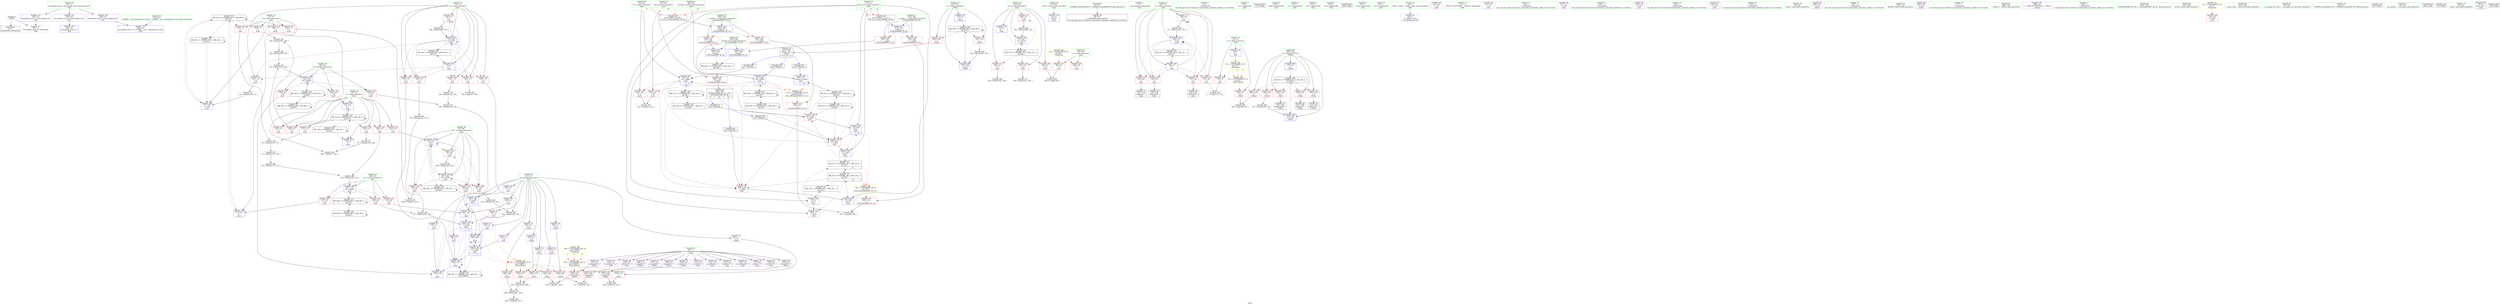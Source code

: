 digraph "SVFG" {
	label="SVFG";

	Node0x5653cdf32990 [shape=record,color=grey,label="{NodeID: 0\nNullPtr}"];
	Node0x5653cdf32990 -> Node0x5653cdf5c8c0[style=solid];
	Node0x5653cdf32990 -> Node0x5653cdf63e50[style=solid];
	Node0x5653cdf6be70 [shape=record,color=grey,label="{NodeID: 277\n157 = Binary(156, 158, )\n}"];
	Node0x5653cdf6be70 -> Node0x5653cdf6d7f0[style=solid];
	Node0x5653cdf5ece0 [shape=record,color=blue,label="{NodeID: 194\n81\<--200\nfb\<--call29\nmain\n|{|<s4>10}}"];
	Node0x5653cdf5ece0 -> Node0x5653cdf61d40[style=dashed];
	Node0x5653cdf5ece0 -> Node0x5653cdf62630[style=dashed];
	Node0x5653cdf5ece0 -> Node0x5653cdf62700[style=dashed];
	Node0x5653cdf5ece0 -> Node0x5653cdf7dae0[style=dashed];
	Node0x5653cdf5ece0:s4 -> Node0x5653cdf86f30[style=dashed,color=red];
	Node0x5653cdf5c020 [shape=record,color=red,label="{NodeID: 111\n252\<--67\n\<--zz\nmain\n}"];
	Node0x5653cdf5c020 -> Node0x5653cdf6c8f0[style=solid];
	Node0x5653cdf5a230 [shape=record,color=green,label="{NodeID: 28\n63\<--64\nretval\<--retval_field_insensitive\nmain\n}"];
	Node0x5653cdf5a230 -> Node0x5653cdf63f50[style=solid];
	Node0x5653cdf61ee0 [shape=record,color=red,label="{NodeID: 139\n183\<--83\n\<--lk\nmain\n}"];
	Node0x5653cdf61ee0 -> Node0x5653cdf60790[style=solid];
	Node0x5653cdf5ca90 [shape=record,color=black,label="{NodeID: 56\n46\<--47\n\<--_ZNSt8ios_base4InitD1Ev\nCan only get source location for instruction, argument, global var or function.}"];
	Node0x5653cdfa1150 [shape=record,color=black,label="{NodeID: 416\n200 = PHI(272, )\n}"];
	Node0x5653cdfa1150 -> Node0x5653cdf5ece0[style=solid];
	Node0x5653cdf635a0 [shape=record,color=red,label="{NodeID: 167\n365\<--345\n\<--retval\n_ZSt3maxIiERKT_S2_S2_\n}"];
	Node0x5653cdf635a0 -> Node0x5653cdf5d140[style=solid];
	Node0x5653cdf5e180 [shape=record,color=purple,label="{NodeID: 84\n130\<--16\narrayidx10\<--T\nmain\n}"];
	Node0x5653cdf51e70 [shape=record,color=green,label="{NodeID: 1\n7\<--1\n__dso_handle\<--dummyObj\nGlob }"];
	Node0x5653cdf6bff0 [shape=record,color=grey,label="{NodeID: 278\n281 = Binary(278, 280, )\n}"];
	Node0x5653cdf6bff0 -> Node0x5653cdf6c170[style=solid];
	Node0x5653cdf5edb0 [shape=record,color=blue,label="{NodeID: 195\n71\<--205\nbest\<--\nmain\n|{|<s2>10}}"];
	Node0x5653cdf5edb0 -> Node0x5653cdf62700[style=dashed];
	Node0x5653cdf5edb0 -> Node0x5653cdf5ee80[style=dashed];
	Node0x5653cdf5edb0:s2 -> Node0x5653cdf86b80[style=dashed,color=red];
	Node0x5653cdf5c0f0 [shape=record,color=red,label="{NodeID: 112\n260\<--67\n\<--zz\nmain\n}"];
	Node0x5653cdf5c0f0 -> Node0x5653cdf6c5f0[style=solid];
	Node0x5653cdf5a300 [shape=record,color=green,label="{NodeID: 29\n65\<--66\nz\<--z_field_insensitive\nmain\n}"];
	Node0x5653cdf5a300 -> Node0x5653cdf5bce0[style=solid];
	Node0x5653cdf5a300 -> Node0x5653cdf5bdb0[style=solid];
	Node0x5653cdf61fb0 [shape=record,color=red,label="{NodeID: 140\n214\<--83\n\<--lk\nmain\n}"];
	Node0x5653cdf61fb0 -> Node0x5653cdf5ef50[style=solid];
	Node0x5653cdf5cb90 [shape=record,color=black,label="{NodeID: 57\n120\<--119\nidxprom\<--\nmain\n}"];
	Node0x5653cdfa1340 [shape=record,color=black,label="{NodeID: 417\n202 = PHI(342, )\n}"];
	Node0x5653cdfa1340 -> Node0x5653cdf62630[style=solid];
	Node0x5653cdf63670 [shape=record,color=red,label="{NodeID: 168\n353\<--347\n\<--__a.addr\n_ZSt3maxIiERKT_S2_S2_\n}"];
	Node0x5653cdf63670 -> Node0x5653cdf639b0[style=solid];
	Node0x5653cdf5e250 [shape=record,color=purple,label="{NodeID: 85\n131\<--16\narraydecay11\<--T\nmain\n}"];
	Node0x5653cdf543d0 [shape=record,color=green,label="{NodeID: 2\n9\<--1\n\<--dummyObj\nCan only get source location for instruction, argument, global var or function.}"];
	Node0x5653cdf6c170 [shape=record,color=grey,label="{NodeID: 279\n284 = Binary(281, 283, )\n}"];
	Node0x5653cdf6c170 -> Node0x5653cdf6d970[style=solid];
	Node0x5653cdf5ee80 [shape=record,color=blue,label="{NodeID: 196\n71\<--208\nbest\<--\nmain\n}"];
	Node0x5653cdf5ee80 -> Node0x5653cdf7c6e0[style=dashed];
	Node0x5653cdf5c1c0 [shape=record,color=red,label="{NodeID: 113\n115\<--69\n\<--i\nmain\n}"];
	Node0x5653cdf5c1c0 -> Node0x5653cdf6d1f0[style=solid];
	Node0x5653cdf5a3d0 [shape=record,color=green,label="{NodeID: 30\n67\<--68\nzz\<--zz_field_insensitive\nmain\n}"];
	Node0x5653cdf5a3d0 -> Node0x5653cdf5be80[style=solid];
	Node0x5653cdf5a3d0 -> Node0x5653cdf5bf50[style=solid];
	Node0x5653cdf5a3d0 -> Node0x5653cdf5c020[style=solid];
	Node0x5653cdf5a3d0 -> Node0x5653cdf5c0f0[style=solid];
	Node0x5653cdf5a3d0 -> Node0x5653cdf64020[style=solid];
	Node0x5653cdf5a3d0 -> Node0x5653cdf5f6a0[style=solid];
	Node0x5653cdf62080 [shape=record,color=red,label="{NodeID: 141\n191\<--85\n\<--rk\nmain\n}"];
	Node0x5653cdf62080 -> Node0x5653cdf5eb40[style=solid];
	Node0x5653cdf5cc60 [shape=record,color=black,label="{NodeID: 58\n124\<--123\nidxprom6\<--\nmain\n}"];
	Node0x5653cdfa1440 [shape=record,color=black,label="{NodeID: 418\n207 = PHI(342, )\n}"];
	Node0x5653cdfa1440 -> Node0x5653cdf62700[style=solid];
	Node0x5653cdf63740 [shape=record,color=red,label="{NodeID: 169\n362\<--347\n\<--__a.addr\n_ZSt3maxIiERKT_S2_S2_\n}"];
	Node0x5653cdf63740 -> Node0x5653cdf66ca0[style=solid];
	Node0x5653cdf5e320 [shape=record,color=purple,label="{NodeID: 86\n132\<--16\nadd.ptr12\<--T\nmain\n}"];
	Node0x5653cdf58620 [shape=record,color=green,label="{NodeID: 3\n18\<--1\n.str\<--dummyObj\nGlob }"];
	Node0x5653cdf6c2f0 [shape=record,color=grey,label="{NodeID: 280\n166 = Binary(165, 158, )\n}"];
	Node0x5653cdf6c2f0 -> Node0x5653cdf60910[style=solid];
	Node0x5653cdf5ef50 [shape=record,color=blue,label="{NodeID: 197\n75\<--214\nl\<--\nmain\n}"];
	Node0x5653cdf5ef50 -> Node0x5653cdf7cbe0[style=dashed];
	Node0x5653cdf5c290 [shape=record,color=red,label="{NodeID: 114\n119\<--69\n\<--i\nmain\n}"];
	Node0x5653cdf5c290 -> Node0x5653cdf5cb90[style=solid];
	Node0x5653cdf5a4a0 [shape=record,color=green,label="{NodeID: 31\n69\<--70\ni\<--i_field_insensitive\nmain\n}"];
	Node0x5653cdf5a4a0 -> Node0x5653cdf5c1c0[style=solid];
	Node0x5653cdf5a4a0 -> Node0x5653cdf5c290[style=solid];
	Node0x5653cdf5a4a0 -> Node0x5653cdf60b60[style=solid];
	Node0x5653cdf5a4a0 -> Node0x5653cdf60c30[style=solid];
	Node0x5653cdf5a4a0 -> Node0x5653cdf60d00[style=solid];
	Node0x5653cdf5a4a0 -> Node0x5653cdf640f0[style=solid];
	Node0x5653cdf5a4a0 -> Node0x5653cdf641c0[style=solid];
	Node0x5653cdf62150 [shape=record,color=red,label="{NodeID: 142\n196\<--85\n\<--rk\nmain\n}"];
	Node0x5653cdf62150 -> Node0x5653cdf6c770[style=solid];
	Node0x5653cdf5cd30 [shape=record,color=black,label="{NodeID: 59\n129\<--128\nidxprom9\<--\nmain\n}"];
	Node0x5653cdfa1580 [shape=record,color=black,label="{NodeID: 419\n112 = PHI()\n}"];
	Node0x5653cdf63810 [shape=record,color=red,label="{NodeID: 170\n355\<--349\n\<--__b.addr\n_ZSt3maxIiERKT_S2_S2_\n}"];
	Node0x5653cdf63810 -> Node0x5653cdf63a80[style=solid];
	Node0x5653cdf5e3f0 [shape=record,color=purple,label="{NodeID: 87\n308\<--16\narrayidx\<--T\n_Z3funv\n}"];
	Node0x5653cdf586b0 [shape=record,color=green,label="{NodeID: 4\n20\<--1\nstderr\<--dummyObj\nGlob }"];
	Node0x5653cdf6c470 [shape=record,color=grey,label="{NodeID: 281\n165 = Binary(163, 164, )\n}"];
	Node0x5653cdf6c470 -> Node0x5653cdf6c2f0[style=solid];
	Node0x5653cdf5f020 [shape=record,color=blue,label="{NodeID: 198\n77\<--217\nr\<--\nmain\n}"];
	Node0x5653cdf5f020 -> Node0x5653cdf7d0e0[style=dashed];
	Node0x5653cdf60b60 [shape=record,color=red,label="{NodeID: 115\n123\<--69\n\<--i\nmain\n}"];
	Node0x5653cdf60b60 -> Node0x5653cdf5cc60[style=solid];
	Node0x5653cdf5a570 [shape=record,color=green,label="{NodeID: 32\n71\<--72\nbest\<--best_field_insensitive\nmain\n|{|<s5>9|<s6>10|<s7>12}}"];
	Node0x5653cdf5a570 -> Node0x5653cdf60dd0[style=solid];
	Node0x5653cdf5a570 -> Node0x5653cdf64290[style=solid];
	Node0x5653cdf5a570 -> Node0x5653cdf5edb0[style=solid];
	Node0x5653cdf5a570 -> Node0x5653cdf5ee80[style=solid];
	Node0x5653cdf5a570 -> Node0x5653cdf5f430[style=solid];
	Node0x5653cdf5a570:s5 -> Node0x5653cdfa1b10[style=solid,color=red];
	Node0x5653cdf5a570:s6 -> Node0x5653cdfa1b10[style=solid,color=red];
	Node0x5653cdf5a570:s7 -> Node0x5653cdfa1b10[style=solid,color=red];
	Node0x5653cdf62220 [shape=record,color=red,label="{NodeID: 143\n217\<--85\n\<--rk\nmain\n}"];
	Node0x5653cdf62220 -> Node0x5653cdf5f020[style=solid];
	Node0x5653cdf5ce00 [shape=record,color=black,label="{NodeID: 60\n307\<--306\nidxprom\<--\n_Z3funv\n}"];
	Node0x5653cdfa1650 [shape=record,color=black,label="{NodeID: 420\n187 = PHI(272, )\n}"];
	Node0x5653cdfa1650 -> Node0x5653cdf649e0[style=solid];
	Node0x5653cdf848e0 [shape=record,color=black,label="{NodeID: 337\nMR_14V_8 = PHI(MR_14V_9, MR_14V_5, )\npts\{72 \}\n|{|<s5>12}}"];
	Node0x5653cdf848e0 -> Node0x5653cdf60dd0[style=dashed];
	Node0x5653cdf848e0 -> Node0x5653cdf627d0[style=dashed];
	Node0x5653cdf848e0 -> Node0x5653cdf5f430[style=dashed];
	Node0x5653cdf848e0 -> Node0x5653cdf7c6e0[style=dashed];
	Node0x5653cdf848e0 -> Node0x5653cdf7f8e0[style=dashed];
	Node0x5653cdf848e0:s5 -> Node0x5653cdf86b80[style=dashed,color=red];
	Node0x5653cdf638e0 [shape=record,color=red,label="{NodeID: 171\n359\<--349\n\<--__b.addr\n_ZSt3maxIiERKT_S2_S2_\n}"];
	Node0x5653cdf638e0 -> Node0x5653cdf66bd0[style=solid];
	Node0x5653cdf5e4c0 [shape=record,color=purple,label="{NodeID: 88\n309\<--16\narrayidx3\<--T\n_Z3funv\n}"];
	Node0x5653cdf5e4c0 -> Node0x5653cdf63190[style=solid];
	Node0x5653cdf58740 [shape=record,color=green,label="{NodeID: 5\n21\<--1\n.str.1\<--dummyObj\nGlob }"];
	Node0x5653cdf6c5f0 [shape=record,color=grey,label="{NodeID: 282\n261 = Binary(260, 105, )\n}"];
	Node0x5653cdf6c5f0 -> Node0x5653cdf5f6a0[style=solid];
	Node0x5653cdf5f0f0 [shape=record,color=blue,label="{NodeID: 199\n87\<--221\ni33\<--\nmain\n}"];
	Node0x5653cdf5f0f0 -> Node0x5653cdf622f0[style=dashed];
	Node0x5653cdf5f0f0 -> Node0x5653cdf623c0[style=dashed];
	Node0x5653cdf5f0f0 -> Node0x5653cdf62490[style=dashed];
	Node0x5653cdf5f0f0 -> Node0x5653cdf62560[style=dashed];
	Node0x5653cdf5f0f0 -> Node0x5653cdf5f0f0[style=dashed];
	Node0x5653cdf5f0f0 -> Node0x5653cdf5f500[style=dashed];
	Node0x5653cdf5f0f0 -> Node0x5653cdf820e0[style=dashed];
	Node0x5653cdf60c30 [shape=record,color=red,label="{NodeID: 116\n128\<--69\n\<--i\nmain\n}"];
	Node0x5653cdf60c30 -> Node0x5653cdf5cd30[style=solid];
	Node0x5653cdf5a640 [shape=record,color=green,label="{NodeID: 33\n73\<--74\na\<--a_field_insensitive\nmain\n}"];
	Node0x5653cdf5a640 -> Node0x5653cdf60ea0[style=solid];
	Node0x5653cdf5a640 -> Node0x5653cdf60f70[style=solid];
	Node0x5653cdf5a640 -> Node0x5653cdf61040[style=solid];
	Node0x5653cdf5a640 -> Node0x5653cdf61110[style=solid];
	Node0x5653cdf5a640 -> Node0x5653cdf611e0[style=solid];
	Node0x5653cdf5a640 -> Node0x5653cdf612b0[style=solid];
	Node0x5653cdf5a640 -> Node0x5653cdf61380[style=solid];
	Node0x5653cdf5a640 -> Node0x5653cdf64360[style=solid];
	Node0x5653cdf5a640 -> Node0x5653cdf5f5d0[style=solid];
	Node0x5653cdf622f0 [shape=record,color=red,label="{NodeID: 144\n224\<--87\n\<--i33\nmain\n}"];
	Node0x5653cdf622f0 -> Node0x5653cdf6d070[style=solid];
	Node0x5653cdf5ced0 [shape=record,color=black,label="{NodeID: 61\n316\<--315\nidxprom5\<--\n_Z3funv\n}"];
	Node0x5653cdfa17c0 [shape=record,color=black,label="{NodeID: 421\n237 = PHI(272, )\n}"];
	Node0x5653cdfa17c0 -> Node0x5653cdf5f360[style=solid];
	Node0x5653cdf639b0 [shape=record,color=red,label="{NodeID: 172\n354\<--353\n\<--\n_ZSt3maxIiERKT_S2_S2_\n}"];
	Node0x5653cdf639b0 -> Node0x5653cdf6cef0[style=solid];
	Node0x5653cdf5e590 [shape=record,color=purple,label="{NodeID: 89\n317\<--16\narrayidx6\<--T\n_Z3funv\n}"];
	Node0x5653cdf587d0 [shape=record,color=green,label="{NodeID: 6\n23\<--1\n.str.2\<--dummyObj\nGlob }"];
	Node0x5653cdf6c770 [shape=record,color=grey,label="{NodeID: 283\n197 = Binary(195, 196, )\n}"];
	Node0x5653cdf6c770 -> Node0x5653cdf5ec10[style=solid];
	Node0x5653cdf5f1c0 [shape=record,color=blue,label="{NodeID: 200\n229\<--228\n\<--\nmain\n}"];
	Node0x5653cdf5f1c0 -> Node0x5653cdf5f290[style=dashed];
	Node0x5653cdf60d00 [shape=record,color=red,label="{NodeID: 117\n136\<--69\n\<--i\nmain\n}"];
	Node0x5653cdf60d00 -> Node0x5653cdf60190[style=solid];
	Node0x5653cdf5a710 [shape=record,color=green,label="{NodeID: 34\n75\<--76\nl\<--l_field_insensitive\nmain\n}"];
	Node0x5653cdf5a710 -> Node0x5653cdf61450[style=solid];
	Node0x5653cdf5a710 -> Node0x5653cdf61520[style=solid];
	Node0x5653cdf5a710 -> Node0x5653cdf615f0[style=solid];
	Node0x5653cdf5a710 -> Node0x5653cdf616c0[style=solid];
	Node0x5653cdf5a710 -> Node0x5653cdf61790[style=solid];
	Node0x5653cdf5a710 -> Node0x5653cdf61860[style=solid];
	Node0x5653cdf5a710 -> Node0x5653cdf64500[style=solid];
	Node0x5653cdf5a710 -> Node0x5653cdf5ef50[style=solid];
	Node0x5653cdf7c6e0 [shape=record,color=black,label="{NodeID: 311\nMR_14V_5 = PHI(MR_14V_7, MR_14V_4, )\npts\{72 \}\n|{|<s3>9}}"];
	Node0x5653cdf7c6e0 -> Node0x5653cdf62630[style=dashed];
	Node0x5653cdf7c6e0 -> Node0x5653cdf5edb0[style=dashed];
	Node0x5653cdf7c6e0 -> Node0x5653cdf848e0[style=dashed];
	Node0x5653cdf7c6e0:s3 -> Node0x5653cdf86b80[style=dashed,color=red];
	Node0x5653cdf623c0 [shape=record,color=red,label="{NodeID: 145\n228\<--87\n\<--i33\nmain\n}"];
	Node0x5653cdf623c0 -> Node0x5653cdf5f1c0[style=solid];
	Node0x5653cdf5cfa0 [shape=record,color=black,label="{NodeID: 62\n325\<--324\nidxprom10\<--\n_Z3funv\n}"];
	Node0x5653cdfa1900 [shape=record,color=black,label="{NodeID: 422\n239 = PHI(342, )\n}"];
	Node0x5653cdfa1900 -> Node0x5653cdf627d0[style=solid];
	Node0x5653cdf852e0 [shape=record,color=black,label="{NodeID: 339\nMR_32V_4 = PHI(MR_32V_5, MR_32V_3, )\npts\{90 \}\n}"];
	Node0x5653cdf852e0 -> Node0x5653cdf62630[style=dashed];
	Node0x5653cdf852e0 -> Node0x5653cdf62700[style=dashed];
	Node0x5653cdf852e0 -> Node0x5653cdf5f360[style=dashed];
	Node0x5653cdf852e0 -> Node0x5653cdf825e0[style=dashed];
	Node0x5653cdf852e0 -> Node0x5653cdf852e0[style=dashed];
	Node0x5653cdf63a80 [shape=record,color=red,label="{NodeID: 173\n356\<--355\n\<--\n_ZSt3maxIiERKT_S2_S2_\n}"];
	Node0x5653cdf63a80 -> Node0x5653cdf6cef0[style=solid];
	Node0x5653cdf5e660 [shape=record,color=purple,label="{NodeID: 90\n318\<--16\narrayidx7\<--T\n_Z3funv\n}"];
	Node0x5653cdf5e660 -> Node0x5653cdf63330[style=solid];
	Node0x5653cdf59010 [shape=record,color=green,label="{NodeID: 7\n25\<--1\n.str.3\<--dummyObj\nGlob }"];
	Node0x5653cdf6c8f0 [shape=record,color=grey,label="{NodeID: 284\n253 = Binary(252, 105, )\n}"];
	Node0x5653cdf5f290 [shape=record,color=blue,label="{NodeID: 201\n235\<--234\n\<--sub38\nmain\n|{|<s3>11}}"];
	Node0x5653cdf5f290 -> Node0x5653cdf64430[style=dashed];
	Node0x5653cdf5f290 -> Node0x5653cdf5f1c0[style=dashed];
	Node0x5653cdf5f290 -> Node0x5653cdf82ae0[style=dashed];
	Node0x5653cdf5f290:s3 -> Node0x5653cdf86800[style=dashed,color=red];
	Node0x5653cdf60dd0 [shape=record,color=red,label="{NodeID: 118\n254\<--71\n\<--best\nmain\n}"];
	Node0x5653cdf5a7e0 [shape=record,color=green,label="{NodeID: 35\n77\<--78\nr\<--r_field_insensitive\nmain\n}"];
	Node0x5653cdf5a7e0 -> Node0x5653cdf61930[style=solid];
	Node0x5653cdf5a7e0 -> Node0x5653cdf61a00[style=solid];
	Node0x5653cdf5a7e0 -> Node0x5653cdf61ad0[style=solid];
	Node0x5653cdf5a7e0 -> Node0x5653cdf61ba0[style=solid];
	Node0x5653cdf5a7e0 -> Node0x5653cdf645d0[style=solid];
	Node0x5653cdf5a7e0 -> Node0x5653cdf5f020[style=solid];
	Node0x5653cdf7cbe0 [shape=record,color=black,label="{NodeID: 312\nMR_18V_5 = PHI(MR_18V_7, MR_18V_4, )\npts\{76 \}\n}"];
	Node0x5653cdf7cbe0 -> Node0x5653cdf61450[style=dashed];
	Node0x5653cdf7cbe0 -> Node0x5653cdf61520[style=dashed];
	Node0x5653cdf7cbe0 -> Node0x5653cdf615f0[style=dashed];
	Node0x5653cdf7cbe0 -> Node0x5653cdf616c0[style=dashed];
	Node0x5653cdf7cbe0 -> Node0x5653cdf61790[style=dashed];
	Node0x5653cdf7cbe0 -> Node0x5653cdf61860[style=dashed];
	Node0x5653cdf7cbe0 -> Node0x5653cdf64500[style=dashed];
	Node0x5653cdf7cbe0 -> Node0x5653cdf5ef50[style=dashed];
	Node0x5653cdf7cbe0 -> Node0x5653cdf7cbe0[style=dashed];
	Node0x5653cdf7cbe0 -> Node0x5653cdf802e0[style=dashed];
	Node0x5653cdf62490 [shape=record,color=red,label="{NodeID: 146\n231\<--87\n\<--i33\nmain\n}"];
	Node0x5653cdf62490 -> Node0x5653cdf69960[style=solid];
	Node0x5653cdf5d070 [shape=record,color=black,label="{NodeID: 63\n272\<--340\n_Z3funv_ret\<--\n_Z3funv\n|{<s0>7|<s1>8|<s2>11}}"];
	Node0x5653cdf5d070:s0 -> Node0x5653cdfa1650[style=solid,color=blue];
	Node0x5653cdf5d070:s1 -> Node0x5653cdfa1150[style=solid,color=blue];
	Node0x5653cdf5d070:s2 -> Node0x5653cdfa17c0[style=solid,color=blue];
	Node0x5653cdfa1a40 [shape=record,color=black,label="{NodeID: 423\n256 = PHI()\n}"];
	Node0x5653cdf63b50 [shape=record,color=blue,label="{NodeID: 174\n8\<--9\nn\<--\nGlob }"];
	Node0x5653cdf63b50 -> Node0x5653cdf87120[style=dashed];
	Node0x5653cdf5e730 [shape=record,color=purple,label="{NodeID: 91\n326\<--16\narrayidx11\<--T\n_Z3funv\n}"];
	Node0x5653cdf590a0 [shape=record,color=green,label="{NodeID: 8\n27\<--1\n.str.4\<--dummyObj\nGlob }"];
	Node0x5653cdf88720 [shape=record,color=yellow,style=double,label="{NodeID: 368\n36V_1 = ENCHI(MR_36V_0)\npts\{170000 \}\nFun[main]|{<s0>7|<s1>8|<s2>11}}"];
	Node0x5653cdf88720:s0 -> Node0x5653cdf868e0[style=dashed,color=red];
	Node0x5653cdf88720:s1 -> Node0x5653cdf868e0[style=dashed,color=red];
	Node0x5653cdf88720:s2 -> Node0x5653cdf868e0[style=dashed,color=red];
	Node0x5653cdf6ca70 [shape=record,color=grey,label="{NodeID: 285\n195 = Binary(153, 194, )\n}"];
	Node0x5653cdf6ca70 -> Node0x5653cdf6c770[style=solid];
	Node0x5653cdf5f360 [shape=record,color=blue,label="{NodeID: 202\n89\<--237\nref.tmp\<--call39\nmain\n|{|<s2>12}}"];
	Node0x5653cdf5f360 -> Node0x5653cdf627d0[style=dashed];
	Node0x5653cdf5f360 -> Node0x5653cdf852e0[style=dashed];
	Node0x5653cdf5f360:s2 -> Node0x5653cdf86f30[style=dashed,color=red];
	Node0x5653cdf60ea0 [shape=record,color=red,label="{NodeID: 119\n143\<--73\n\<--a\nmain\n}"];
	Node0x5653cdf60ea0 -> Node0x5653cdf6d370[style=solid];
	Node0x5653cdf5a8b0 [shape=record,color=green,label="{NodeID: 36\n79\<--80\nfa\<--fa_field_insensitive\nmain\n|{|<s2>9}}"];
	Node0x5653cdf5a8b0 -> Node0x5653cdf61c70[style=solid];
	Node0x5653cdf5a8b0 -> Node0x5653cdf649e0[style=solid];
	Node0x5653cdf5a8b0:s2 -> Node0x5653cdfa1e20[style=solid,color=red];
	Node0x5653cdf7d0e0 [shape=record,color=black,label="{NodeID: 313\nMR_20V_5 = PHI(MR_20V_6, MR_20V_4, )\npts\{78 \}\n}"];
	Node0x5653cdf7d0e0 -> Node0x5653cdf61930[style=dashed];
	Node0x5653cdf7d0e0 -> Node0x5653cdf61a00[style=dashed];
	Node0x5653cdf7d0e0 -> Node0x5653cdf61ad0[style=dashed];
	Node0x5653cdf7d0e0 -> Node0x5653cdf61ba0[style=dashed];
	Node0x5653cdf7d0e0 -> Node0x5653cdf645d0[style=dashed];
	Node0x5653cdf7d0e0 -> Node0x5653cdf5f020[style=dashed];
	Node0x5653cdf7d0e0 -> Node0x5653cdf7d0e0[style=dashed];
	Node0x5653cdf7d0e0 -> Node0x5653cdf807e0[style=dashed];
	Node0x5653cdf62560 [shape=record,color=red,label="{NodeID: 147\n243\<--87\n\<--i33\nmain\n}"];
	Node0x5653cdf62560 -> Node0x5653cdf697e0[style=solid];
	Node0x5653cdf5d140 [shape=record,color=black,label="{NodeID: 64\n342\<--365\n_ZSt3maxIiERKT_S2_S2__ret\<--\n_ZSt3maxIiERKT_S2_S2_\n|{<s0>9|<s1>10|<s2>12}}"];
	Node0x5653cdf5d140:s0 -> Node0x5653cdfa1340[style=solid,color=blue];
	Node0x5653cdf5d140:s1 -> Node0x5653cdfa1440[style=solid,color=blue];
	Node0x5653cdf5d140:s2 -> Node0x5653cdfa1900[style=solid,color=blue];
	Node0x5653cdfa1b10 [shape=record,color=black,label="{NodeID: 424\n343 = PHI(71, 71, 71, )\n0th arg _ZSt3maxIiERKT_S2_S2_ }"];
	Node0x5653cdfa1b10 -> Node0x5653cdf5fab0[style=solid];
	Node0x5653cdf63c50 [shape=record,color=blue,label="{NodeID: 175\n379\<--34\nllvm.global_ctors_0\<--\nGlob }"];
	Node0x5653cdf5e800 [shape=record,color=purple,label="{NodeID: 92\n327\<--16\narrayidx12\<--T\n_Z3funv\n}"];
	Node0x5653cdf5e800 -> Node0x5653cdf634d0[style=solid];
	Node0x5653cdf59130 [shape=record,color=green,label="{NodeID: 9\n29\<--1\n.str.5\<--dummyObj\nGlob }"];
	Node0x5653cdf6cbf0 [shape=record,color=grey,label="{NodeID: 286\n320 = cmp(314, 319, )\n}"];
	Node0x5653cdf5f430 [shape=record,color=blue,label="{NodeID: 203\n71\<--240\nbest\<--\nmain\n}"];
	Node0x5653cdf5f430 -> Node0x5653cdf848e0[style=dashed];
	Node0x5653cdf60f70 [shape=record,color=red,label="{NodeID: 120\n147\<--73\n\<--a\nmain\n}"];
	Node0x5653cdf60f70 -> Node0x5653cdf64430[style=solid];
	Node0x5653cdf5a980 [shape=record,color=green,label="{NodeID: 37\n81\<--82\nfb\<--fb_field_insensitive\nmain\n|{|<s2>10}}"];
	Node0x5653cdf5a980 -> Node0x5653cdf61d40[style=solid];
	Node0x5653cdf5a980 -> Node0x5653cdf5ece0[style=solid];
	Node0x5653cdf5a980:s2 -> Node0x5653cdfa1e20[style=solid,color=red];
	Node0x5653cdf62630 [shape=record,color=red,label="{NodeID: 148\n205\<--202\n\<--call30\nmain\n}"];
	Node0x5653cdf62630 -> Node0x5653cdf5edb0[style=solid];
	Node0x5653cdf5d210 [shape=record,color=purple,label="{NodeID: 65\n44\<--4\n\<--_ZStL8__ioinit\n__cxx_global_var_init\n}"];
	Node0x5653cdfa1e20 [shape=record,color=black,label="{NodeID: 425\n344 = PHI(79, 81, 89, )\n1st arg _ZSt3maxIiERKT_S2_S2_ }"];
	Node0x5653cdfa1e20 -> Node0x5653cdf66b00[style=solid];
	Node0x5653cdf86800 [shape=record,color=yellow,style=double,label="{NodeID: 342\n34V_1 = ENCHI(MR_34V_0)\npts\{150000 \}\nFun[_Z3funv]}"];
	Node0x5653cdf86800 -> Node0x5653cdf62e50[style=dashed];
	Node0x5653cdf86800 -> Node0x5653cdf62f20[style=dashed];
	Node0x5653cdf86800 -> Node0x5653cdf62ff0[style=dashed];
	Node0x5653cdf86800 -> Node0x5653cdf630c0[style=dashed];
	Node0x5653cdf86800 -> Node0x5653cdf63260[style=dashed];
	Node0x5653cdf86800 -> Node0x5653cdf63400[style=dashed];
	Node0x5653cdf63d50 [shape=record,color=blue,label="{NodeID: 176\n380\<--35\nllvm.global_ctors_1\<--_GLOBAL__sub_I_dzwiedziu_0_0.cpp\nGlob }"];
	Node0x5653cdf5e8d0 [shape=record,color=purple,label="{NodeID: 93\n92\<--18\n\<--.str\nmain\n}"];
	Node0x5653cdf591c0 [shape=record,color=green,label="{NodeID: 10\n31\<--1\n__PRETTY_FUNCTION__._Z3funv\<--dummyObj\nGlob }"];
	Node0x5653cdf6cd70 [shape=record,color=grey,label="{NodeID: 287\n329 = cmp(323, 328, )\n}"];
	Node0x5653cdf5f500 [shape=record,color=blue,label="{NodeID: 204\n87\<--244\ni33\<--inc42\nmain\n}"];
	Node0x5653cdf5f500 -> Node0x5653cdf622f0[style=dashed];
	Node0x5653cdf5f500 -> Node0x5653cdf623c0[style=dashed];
	Node0x5653cdf5f500 -> Node0x5653cdf62490[style=dashed];
	Node0x5653cdf5f500 -> Node0x5653cdf62560[style=dashed];
	Node0x5653cdf5f500 -> Node0x5653cdf5f0f0[style=dashed];
	Node0x5653cdf5f500 -> Node0x5653cdf5f500[style=dashed];
	Node0x5653cdf5f500 -> Node0x5653cdf820e0[style=dashed];
	Node0x5653cdf61040 [shape=record,color=red,label="{NodeID: 121\n151\<--73\n\<--a\nmain\n}"];
	Node0x5653cdf61040 -> Node0x5653cdf60490[style=solid];
	Node0x5653cdf5aa50 [shape=record,color=green,label="{NodeID: 38\n83\<--84\nlk\<--lk_field_insensitive\nmain\n}"];
	Node0x5653cdf5aa50 -> Node0x5653cdf61e10[style=solid];
	Node0x5653cdf5aa50 -> Node0x5653cdf61ee0[style=solid];
	Node0x5653cdf5aa50 -> Node0x5653cdf61fb0[style=solid];
	Node0x5653cdf5aa50 -> Node0x5653cdf646a0[style=solid];
	Node0x5653cdf7dae0 [shape=record,color=black,label="{NodeID: 315\nMR_24V_4 = PHI(MR_24V_5, MR_24V_3, )\npts\{82 \}\n}"];
	Node0x5653cdf7dae0 -> Node0x5653cdf627d0[style=dashed];
	Node0x5653cdf7dae0 -> Node0x5653cdf5ece0[style=dashed];
	Node0x5653cdf7dae0 -> Node0x5653cdf7dae0[style=dashed];
	Node0x5653cdf7dae0 -> Node0x5653cdf811e0[style=dashed];
	Node0x5653cdf62700 [shape=record,color=red,label="{NodeID: 149\n208\<--207\n\<--call31\nmain\n}"];
	Node0x5653cdf62700 -> Node0x5653cdf5ee80[style=solid];
	Node0x5653cdf5d2e0 [shape=record,color=purple,label="{NodeID: 66\n148\<--11\n\<--A\nmain\n}"];
	Node0x5653cdf5d2e0 -> Node0x5653cdf64430[style=solid];
	Node0x5653cdf868e0 [shape=record,color=yellow,style=double,label="{NodeID: 343\n36V_1 = ENCHI(MR_36V_0)\npts\{170000 \}\nFun[_Z3funv]}"];
	Node0x5653cdf868e0 -> Node0x5653cdf63190[style=dashed];
	Node0x5653cdf868e0 -> Node0x5653cdf63330[style=dashed];
	Node0x5653cdf868e0 -> Node0x5653cdf634d0[style=dashed];
	Node0x5653cdf63e50 [shape=record,color=blue, style = dotted,label="{NodeID: 177\n381\<--3\nllvm.global_ctors_2\<--dummyVal\nGlob }"];
	Node0x5653cdf5e9a0 [shape=record,color=purple,label="{NodeID: 94\n111\<--18\n\<--.str\nmain\n}"];
	Node0x5653cdf59250 [shape=record,color=green,label="{NodeID: 11\n34\<--1\n\<--dummyObj\nCan only get source location for instruction, argument, global var or function.}"];
	Node0x5653cdf6cef0 [shape=record,color=grey,label="{NodeID: 288\n357 = cmp(354, 356, )\n}"];
	Node0x5653cdf5f5d0 [shape=record,color=blue,label="{NodeID: 205\n73\<--249\na\<--inc45\nmain\n}"];
	Node0x5653cdf5f5d0 -> Node0x5653cdf60ea0[style=dashed];
	Node0x5653cdf5f5d0 -> Node0x5653cdf60f70[style=dashed];
	Node0x5653cdf5f5d0 -> Node0x5653cdf61040[style=dashed];
	Node0x5653cdf5f5d0 -> Node0x5653cdf61110[style=dashed];
	Node0x5653cdf5f5d0 -> Node0x5653cdf611e0[style=dashed];
	Node0x5653cdf5f5d0 -> Node0x5653cdf612b0[style=dashed];
	Node0x5653cdf5f5d0 -> Node0x5653cdf61380[style=dashed];
	Node0x5653cdf5f5d0 -> Node0x5653cdf5f5d0[style=dashed];
	Node0x5653cdf5f5d0 -> Node0x5653cdf7fde0[style=dashed];
	Node0x5653cdf61110 [shape=record,color=red,label="{NodeID: 122\n181\<--73\n\<--a\nmain\n}"];
	Node0x5653cdf61110 -> Node0x5653cdf60310[style=solid];
	Node0x5653cdf5ab20 [shape=record,color=green,label="{NodeID: 39\n85\<--86\nrk\<--rk_field_insensitive\nmain\n}"];
	Node0x5653cdf5ab20 -> Node0x5653cdf62080[style=solid];
	Node0x5653cdf5ab20 -> Node0x5653cdf62150[style=solid];
	Node0x5653cdf5ab20 -> Node0x5653cdf62220[style=solid];
	Node0x5653cdf5ab20 -> Node0x5653cdf64770[style=solid];
	Node0x5653cdf7dfe0 [shape=record,color=black,label="{NodeID: 316\nMR_26V_4 = PHI(MR_26V_5, MR_26V_3, )\npts\{84 \}\n}"];
	Node0x5653cdf7dfe0 -> Node0x5653cdf646a0[style=dashed];
	Node0x5653cdf7dfe0 -> Node0x5653cdf7dfe0[style=dashed];
	Node0x5653cdf7dfe0 -> Node0x5653cdf816e0[style=dashed];
	Node0x5653cdf627d0 [shape=record,color=red,label="{NodeID: 150\n240\<--239\n\<--call40\nmain\n}"];
	Node0x5653cdf627d0 -> Node0x5653cdf5f430[style=solid];
	Node0x5653cdf5d3b0 [shape=record,color=purple,label="{NodeID: 67\n179\<--11\n\<--A\nmain\n}"];
	Node0x5653cdf5d3b0 -> Node0x5653cdf64840[style=solid];
	Node0x5653cdf869c0 [shape=record,color=yellow,style=double,label="{NodeID: 344\n4V_1 = ENCHI(MR_4V_0)\npts\{10 \}\nFun[_Z3funv]}"];
	Node0x5653cdf869c0 -> Node0x5653cdf5bb40[style=dashed];
	Node0x5653cdf69660 [shape=record,color=grey,label="{NodeID: 261\n249 = Binary(248, 105, )\n}"];
	Node0x5653cdf69660 -> Node0x5653cdf5f5d0[style=solid];
	Node0x5653cdf63f50 [shape=record,color=blue,label="{NodeID: 178\n63\<--9\nretval\<--\nmain\n}"];
	Node0x5653cdf5ea70 [shape=record,color=purple,label="{NodeID: 95\n107\<--21\n\<--.str.1\nmain\n}"];
	Node0x5653cdf592e0 [shape=record,color=green,label="{NodeID: 12\n105\<--1\n\<--dummyObj\nCan only get source location for instruction, argument, global var or function.}"];
	Node0x5653cdf6d070 [shape=record,color=grey,label="{NodeID: 289\n226 = cmp(224, 225, )\n}"];
	Node0x5653cdf5f6a0 [shape=record,color=blue,label="{NodeID: 206\n67\<--261\nzz\<--inc50\nmain\n}"];
	Node0x5653cdf5f6a0 -> Node0x5653cdf7eee0[style=dashed];
	Node0x5653cdf611e0 [shape=record,color=red,label="{NodeID: 123\n194\<--73\n\<--a\nmain\n}"];
	Node0x5653cdf611e0 -> Node0x5653cdf6ca70[style=solid];
	Node0x5653cdf5abf0 [shape=record,color=green,label="{NodeID: 40\n87\<--88\ni33\<--i33_field_insensitive\nmain\n}"];
	Node0x5653cdf5abf0 -> Node0x5653cdf622f0[style=solid];
	Node0x5653cdf5abf0 -> Node0x5653cdf623c0[style=solid];
	Node0x5653cdf5abf0 -> Node0x5653cdf62490[style=solid];
	Node0x5653cdf5abf0 -> Node0x5653cdf62560[style=solid];
	Node0x5653cdf5abf0 -> Node0x5653cdf5f0f0[style=solid];
	Node0x5653cdf5abf0 -> Node0x5653cdf5f500[style=solid];
	Node0x5653cdf7e4e0 [shape=record,color=black,label="{NodeID: 317\nMR_28V_4 = PHI(MR_28V_5, MR_28V_3, )\npts\{86 \}\n}"];
	Node0x5653cdf7e4e0 -> Node0x5653cdf64770[style=dashed];
	Node0x5653cdf7e4e0 -> Node0x5653cdf7e4e0[style=dashed];
	Node0x5653cdf7e4e0 -> Node0x5653cdf81be0[style=dashed];
	Node0x5653cdf628a0 [shape=record,color=red,label="{NodeID: 151\n331\<--273\n\<--r\n_Z3funv\n}"];
	Node0x5653cdf628a0 -> Node0x5653cdf69ae0[style=solid];
	Node0x5653cdf5d480 [shape=record,color=purple,label="{NodeID: 68\n185\<--11\n\<--A\nmain\n}"];
	Node0x5653cdf5d480 -> Node0x5653cdf64910[style=solid];
	Node0x5653cdf697e0 [shape=record,color=grey,label="{NodeID: 262\n244 = Binary(243, 105, )\n}"];
	Node0x5653cdf697e0 -> Node0x5653cdf5f500[style=solid];
	Node0x5653cdf64020 [shape=record,color=blue,label="{NodeID: 179\n67\<--9\nzz\<--\nmain\n}"];
	Node0x5653cdf64020 -> Node0x5653cdf7eee0[style=dashed];
	Node0x5653cdf5b360 [shape=record,color=purple,label="{NodeID: 96\n133\<--23\n\<--.str.2\nmain\n}"];
	Node0x5653cdf59370 [shape=record,color=green,label="{NodeID: 13\n145\<--1\n\<--dummyObj\nCan only get source location for instruction, argument, global var or function.}"];
	Node0x5653cdf6d1f0 [shape=record,color=grey,label="{NodeID: 290\n117 = cmp(115, 116, )\n}"];
	Node0x5653cdf5f770 [shape=record,color=blue,label="{NodeID: 207\n273\<--9\nr\<--\n_Z3funv\n}"];
	Node0x5653cdf5f770 -> Node0x5653cdf781e0[style=dashed];
	Node0x5653cdf612b0 [shape=record,color=red,label="{NodeID: 124\n233\<--73\n\<--a\nmain\n}"];
	Node0x5653cdf612b0 -> Node0x5653cdf5fb90[style=solid];
	Node0x5653cdf5acc0 [shape=record,color=green,label="{NodeID: 41\n89\<--90\nref.tmp\<--ref.tmp_field_insensitive\nmain\n|{|<s1>12}}"];
	Node0x5653cdf5acc0 -> Node0x5653cdf5f360[style=solid];
	Node0x5653cdf5acc0:s1 -> Node0x5653cdfa1e20[style=solid,color=red];
	Node0x5653cdf62970 [shape=record,color=red,label="{NodeID: 152\n340\<--273\n\<--r\n_Z3funv\n}"];
	Node0x5653cdf62970 -> Node0x5653cdf5d070[style=solid];
	Node0x5653cdf5d550 [shape=record,color=purple,label="{NodeID: 69\n192\<--11\n\<--A\nmain\n}"];
	Node0x5653cdf5d550 -> Node0x5653cdf5eb40[style=solid];
	Node0x5653cdf86b80 [shape=record,color=yellow,style=double,label="{NodeID: 346\n14V_1 = ENCHI(MR_14V_0)\npts\{72 \}\nFun[_ZSt3maxIiERKT_S2_S2_]}"];
	Node0x5653cdf86b80 -> Node0x5653cdf639b0[style=dashed];
	Node0x5653cdf69960 [shape=record,color=grey,label="{NodeID: 263\n232 = Binary(153, 231, )\n}"];
	Node0x5653cdf69960 -> Node0x5653cdf5fb90[style=solid];
	Node0x5653cdf640f0 [shape=record,color=blue,label="{NodeID: 180\n69\<--9\ni\<--\nmain\n}"];
	Node0x5653cdf640f0 -> Node0x5653cdf5c1c0[style=dashed];
	Node0x5653cdf640f0 -> Node0x5653cdf5c290[style=dashed];
	Node0x5653cdf640f0 -> Node0x5653cdf60b60[style=dashed];
	Node0x5653cdf640f0 -> Node0x5653cdf60c30[style=dashed];
	Node0x5653cdf640f0 -> Node0x5653cdf60d00[style=dashed];
	Node0x5653cdf640f0 -> Node0x5653cdf641c0[style=dashed];
	Node0x5653cdf640f0 -> Node0x5653cdf7f3e0[style=dashed];
	Node0x5653cdf5b430 [shape=record,color=purple,label="{NodeID: 97\n255\<--25\n\<--.str.3\nmain\n}"];
	Node0x5653cdf59430 [shape=record,color=green,label="{NodeID: 14\n153\<--1\n\<--dummyObj\nCan only get source location for instruction, argument, global var or function.}"];
	Node0x5653cdf6d370 [shape=record,color=grey,label="{NodeID: 291\n144 = cmp(143, 145, )\n}"];
	Node0x5653cdf5f840 [shape=record,color=blue,label="{NodeID: 208\n275\<--9\ni\<--\n_Z3funv\n}"];
	Node0x5653cdf5f840 -> Node0x5653cdf786e0[style=dashed];
	Node0x5653cdf61380 [shape=record,color=red,label="{NodeID: 125\n248\<--73\n\<--a\nmain\n}"];
	Node0x5653cdf61380 -> Node0x5653cdf69660[style=solid];
	Node0x5653cdf5ad90 [shape=record,color=green,label="{NodeID: 42\n94\<--95\nscanf\<--scanf_field_insensitive\n}"];
	Node0x5653cdf7eee0 [shape=record,color=black,label="{NodeID: 319\nMR_10V_3 = PHI(MR_10V_4, MR_10V_2, )\npts\{68 \}\n}"];
	Node0x5653cdf7eee0 -> Node0x5653cdf5be80[style=dashed];
	Node0x5653cdf7eee0 -> Node0x5653cdf5bf50[style=dashed];
	Node0x5653cdf7eee0 -> Node0x5653cdf5c020[style=dashed];
	Node0x5653cdf7eee0 -> Node0x5653cdf5c0f0[style=dashed];
	Node0x5653cdf7eee0 -> Node0x5653cdf5f6a0[style=dashed];
	Node0x5653cdf62a40 [shape=record,color=red,label="{NodeID: 153\n300\<--275\n\<--i\n_Z3funv\n}"];
	Node0x5653cdf62a40 -> Node0x5653cdf6daf0[style=solid];
	Node0x5653cdf5d620 [shape=record,color=purple,label="{NodeID: 70\n198\<--11\n\<--A\nmain\n}"];
	Node0x5653cdf5d620 -> Node0x5653cdf5ec10[style=solid];
	Node0x5653cdf69ae0 [shape=record,color=grey,label="{NodeID: 264\n332 = Binary(331, 105, )\n}"];
	Node0x5653cdf69ae0 -> Node0x5653cdf5f910[style=solid];
	Node0x5653cdf641c0 [shape=record,color=blue,label="{NodeID: 181\n69\<--137\ni\<--inc\nmain\n}"];
	Node0x5653cdf641c0 -> Node0x5653cdf5c1c0[style=dashed];
	Node0x5653cdf641c0 -> Node0x5653cdf5c290[style=dashed];
	Node0x5653cdf641c0 -> Node0x5653cdf60b60[style=dashed];
	Node0x5653cdf641c0 -> Node0x5653cdf60c30[style=dashed];
	Node0x5653cdf641c0 -> Node0x5653cdf60d00[style=dashed];
	Node0x5653cdf641c0 -> Node0x5653cdf641c0[style=dashed];
	Node0x5653cdf641c0 -> Node0x5653cdf7f3e0[style=dashed];
	Node0x5653cdf5b500 [shape=record,color=purple,label="{NodeID: 98\n288\<--27\n\<--.str.4\n_Z3funv\n}"];
	Node0x5653cdf59530 [shape=record,color=green,label="{NodeID: 15\n158\<--1\n\<--dummyObj\nCan only get source location for instruction, argument, global var or function.}"];
	Node0x5653cdf6d4f0 [shape=record,color=grey,label="{NodeID: 292\n100 = cmp(98, 99, )\n}"];
	Node0x5653cdf5f910 [shape=record,color=blue,label="{NodeID: 209\n273\<--332\nr\<--inc\n_Z3funv\n}"];
	Node0x5653cdf5f910 -> Node0x5653cdf781e0[style=dashed];
	Node0x5653cdf61450 [shape=record,color=red,label="{NodeID: 126\n156\<--75\n\<--l\nmain\n}"];
	Node0x5653cdf61450 -> Node0x5653cdf6be70[style=solid];
	Node0x5653cdf5ae90 [shape=record,color=green,label="{NodeID: 43\n109\<--110\nfprintf\<--fprintf_field_insensitive\n}"];
	Node0x5653cdf7f3e0 [shape=record,color=black,label="{NodeID: 320\nMR_12V_2 = PHI(MR_12V_4, MR_12V_1, )\npts\{70 \}\n}"];
	Node0x5653cdf7f3e0 -> Node0x5653cdf640f0[style=dashed];
	Node0x5653cdf62b10 [shape=record,color=red,label="{NodeID: 154\n306\<--275\n\<--i\n_Z3funv\n}"];
	Node0x5653cdf62b10 -> Node0x5653cdf5ce00[style=solid];
	Node0x5653cdf5d6f0 [shape=record,color=purple,label="{NodeID: 71\n229\<--11\n\<--A\nmain\n}"];
	Node0x5653cdf5d6f0 -> Node0x5653cdf5f1c0[style=solid];
	Node0x5653cdf5fb90 [shape=record,color=grey,label="{NodeID: 265\n234 = Binary(232, 233, )\n}"];
	Node0x5653cdf5fb90 -> Node0x5653cdf5f290[style=solid];
	Node0x5653cdf64290 [shape=record,color=blue,label="{NodeID: 182\n71\<--9\nbest\<--\nmain\n}"];
	Node0x5653cdf64290 -> Node0x5653cdf60dd0[style=dashed];
	Node0x5653cdf64290 -> Node0x5653cdf7c6e0[style=dashed];
	Node0x5653cdf64290 -> Node0x5653cdf7f8e0[style=dashed];
	Node0x5653cdf5b5d0 [shape=record,color=purple,label="{NodeID: 99\n289\<--29\n\<--.str.5\n_Z3funv\n}"];
	Node0x5653cdf59630 [shape=record,color=green,label="{NodeID: 16\n175\<--1\n\<--dummyObj\nCan only get source location for instruction, argument, global var or function.}"];
	Node0x5653cdf6d670 [shape=record,color=grey,label="{NodeID: 293\n212 = cmp(210, 211, )\n}"];
	Node0x5653cdf5f9e0 [shape=record,color=blue,label="{NodeID: 210\n275\<--337\ni\<--inc14\n_Z3funv\n}"];
	Node0x5653cdf5f9e0 -> Node0x5653cdf786e0[style=dashed];
	Node0x5653cdf61520 [shape=record,color=red,label="{NodeID: 127\n162\<--75\n\<--l\nmain\n}"];
	Node0x5653cdf61520 -> Node0x5653cdf60910[style=solid];
	Node0x5653cdf5af90 [shape=record,color=green,label="{NodeID: 44\n188\<--189\n_Z3funv\<--_Z3funv_field_insensitive\n}"];
	Node0x5653cdf7f8e0 [shape=record,color=black,label="{NodeID: 321\nMR_14V_2 = PHI(MR_14V_4, MR_14V_1, )\npts\{72 \}\n}"];
	Node0x5653cdf7f8e0 -> Node0x5653cdf64290[style=dashed];
	Node0x5653cdf62be0 [shape=record,color=red,label="{NodeID: 155\n315\<--275\n\<--i\n_Z3funv\n}"];
	Node0x5653cdf62be0 -> Node0x5653cdf5ced0[style=solid];
	Node0x5653cdf5d7c0 [shape=record,color=purple,label="{NodeID: 72\n235\<--11\n\<--A\nmain\n}"];
	Node0x5653cdf5d7c0 -> Node0x5653cdf5f290[style=solid];
	Node0x5653cdf5fd10 [shape=record,color=grey,label="{NodeID: 266\n337 = Binary(336, 105, )\n}"];
	Node0x5653cdf5fd10 -> Node0x5653cdf5f9e0[style=solid];
	Node0x5653cdf64360 [shape=record,color=blue,label="{NodeID: 183\n73\<--9\na\<--\nmain\n}"];
	Node0x5653cdf64360 -> Node0x5653cdf60ea0[style=dashed];
	Node0x5653cdf64360 -> Node0x5653cdf60f70[style=dashed];
	Node0x5653cdf64360 -> Node0x5653cdf61040[style=dashed];
	Node0x5653cdf64360 -> Node0x5653cdf61110[style=dashed];
	Node0x5653cdf64360 -> Node0x5653cdf611e0[style=dashed];
	Node0x5653cdf64360 -> Node0x5653cdf612b0[style=dashed];
	Node0x5653cdf64360 -> Node0x5653cdf61380[style=dashed];
	Node0x5653cdf64360 -> Node0x5653cdf5f5d0[style=dashed];
	Node0x5653cdf64360 -> Node0x5653cdf7fde0[style=dashed];
	Node0x5653cdf5b6a0 [shape=record,color=purple,label="{NodeID: 100\n290\<--31\n\<--__PRETTY_FUNCTION__._Z3funv\n_Z3funv\n}"];
	Node0x5653cdf59730 [shape=record,color=green,label="{NodeID: 17\n292\<--1\n\<--dummyObj\nCan only get source location for instruction, argument, global var or function.}"];
	Node0x5653cdf6d7f0 [shape=record,color=grey,label="{NodeID: 294\n160 = cmp(157, 159, )\n}"];
	Node0x5653cdf5fab0 [shape=record,color=blue,label="{NodeID: 211\n347\<--343\n__a.addr\<--__a\n_ZSt3maxIiERKT_S2_S2_\n}"];
	Node0x5653cdf5fab0 -> Node0x5653cdf63670[style=dashed];
	Node0x5653cdf5fab0 -> Node0x5653cdf63740[style=dashed];
	Node0x5653cdf615f0 [shape=record,color=red,label="{NodeID: 128\n164\<--75\n\<--l\nmain\n}"];
	Node0x5653cdf615f0 -> Node0x5653cdf6c470[style=solid];
	Node0x5653cdf5b090 [shape=record,color=green,label="{NodeID: 45\n203\<--204\n_ZSt3maxIiERKT_S2_S2_\<--_ZSt3maxIiERKT_S2_S2__field_insensitive\n}"];
	Node0x5653cdf7fde0 [shape=record,color=black,label="{NodeID: 322\nMR_16V_2 = PHI(MR_16V_4, MR_16V_1, )\npts\{74 \}\n}"];
	Node0x5653cdf7fde0 -> Node0x5653cdf64360[style=dashed];
	Node0x5653cdf62cb0 [shape=record,color=red,label="{NodeID: 156\n324\<--275\n\<--i\n_Z3funv\n}"];
	Node0x5653cdf62cb0 -> Node0x5653cdf5cfa0[style=solid];
	Node0x5653cdf5d890 [shape=record,color=purple,label="{NodeID: 73\n277\<--11\n\<--A\n_Z3funv\n}"];
	Node0x5653cdf5d890 -> Node0x5653cdf62e50[style=solid];
	Node0x5653cdf86f30 [shape=record,color=yellow,style=double,label="{NodeID: 350\n52V_1 = ENCHI(MR_52V_0)\npts\{80 82 90 \}\nFun[_ZSt3maxIiERKT_S2_S2_]}"];
	Node0x5653cdf86f30 -> Node0x5653cdf63a80[style=dashed];
	Node0x5653cdf5fe90 [shape=record,color=grey,label="{NodeID: 267\n176 = Binary(169, 174, )\n}"];
	Node0x5653cdf5fe90 -> Node0x5653cdf64770[style=solid];
	Node0x5653cdf64430 [shape=record,color=blue,label="{NodeID: 184\n148\<--147\n\<--\nmain\n}"];
	Node0x5653cdf64430 -> Node0x5653cdf64430[style=dashed];
	Node0x5653cdf64430 -> Node0x5653cdf64840[style=dashed];
	Node0x5653cdf64430 -> Node0x5653cdf5f1c0[style=dashed];
	Node0x5653cdf64430 -> Node0x5653cdf82ae0[style=dashed];
	Node0x5653cdf5b770 [shape=record,color=purple,label="{NodeID: 101\n379\<--33\nllvm.global_ctors_0\<--llvm.global_ctors\nGlob }"];
	Node0x5653cdf5b770 -> Node0x5653cdf63c50[style=solid];
	Node0x5653cdf59830 [shape=record,color=green,label="{NodeID: 18\n4\<--6\n_ZStL8__ioinit\<--_ZStL8__ioinit_field_insensitive\nGlob }"];
	Node0x5653cdf59830 -> Node0x5653cdf5d210[style=solid];
	Node0x5653cdf6d970 [shape=record,color=grey,label="{NodeID: 295\n285 = cmp(284, 153, )\n}"];
	Node0x5653cdf66b00 [shape=record,color=blue,label="{NodeID: 212\n349\<--344\n__b.addr\<--__b\n_ZSt3maxIiERKT_S2_S2_\n}"];
	Node0x5653cdf66b00 -> Node0x5653cdf63810[style=dashed];
	Node0x5653cdf66b00 -> Node0x5653cdf638e0[style=dashed];
	Node0x5653cdf616c0 [shape=record,color=red,label="{NodeID: 129\n169\<--75\n\<--l\nmain\n}"];
	Node0x5653cdf616c0 -> Node0x5653cdf5fe90[style=solid];
	Node0x5653cdf5b190 [shape=record,color=green,label="{NodeID: 46\n257\<--258\nprintf\<--printf_field_insensitive\n}"];
	Node0x5653cdf802e0 [shape=record,color=black,label="{NodeID: 323\nMR_18V_2 = PHI(MR_18V_3, MR_18V_1, )\npts\{76 \}\n}"];
	Node0x5653cdf802e0 -> Node0x5653cdf64500[style=dashed];
	Node0x5653cdf802e0 -> Node0x5653cdf802e0[style=dashed];
	Node0x5653cdf62d80 [shape=record,color=red,label="{NodeID: 157\n336\<--275\n\<--i\n_Z3funv\n}"];
	Node0x5653cdf62d80 -> Node0x5653cdf5fd10[style=solid];
	Node0x5653cdf5d960 [shape=record,color=purple,label="{NodeID: 74\n279\<--11\n\<--A\n_Z3funv\n}"];
	Node0x5653cdf5d960 -> Node0x5653cdf62f20[style=solid];
	Node0x5653cdf87010 [shape=record,color=yellow,style=double,label="{NodeID: 351\n2V_1 = ENCHI(MR_2V_0)\npts\{1 \}\nFun[main]}"];
	Node0x5653cdf87010 -> Node0x5653cdf5bc10[style=dashed];
	Node0x5653cdf60010 [shape=record,color=grey,label="{NodeID: 268\n174 = Binary(175, 173, )\n}"];
	Node0x5653cdf60010 -> Node0x5653cdf5fe90[style=solid];
	Node0x5653cdf64500 [shape=record,color=blue,label="{NodeID: 185\n75\<--9\nl\<--\nmain\n}"];
	Node0x5653cdf64500 -> Node0x5653cdf7cbe0[style=dashed];
	Node0x5653cdf5b870 [shape=record,color=purple,label="{NodeID: 102\n380\<--33\nllvm.global_ctors_1\<--llvm.global_ctors\nGlob }"];
	Node0x5653cdf5b870 -> Node0x5653cdf63d50[style=solid];
	Node0x5653cdf59930 [shape=record,color=green,label="{NodeID: 19\n8\<--10\nn\<--n_field_insensitive\nGlob }"];
	Node0x5653cdf59930 -> Node0x5653cdf5ba70[style=solid];
	Node0x5653cdf59930 -> Node0x5653cdf5bb40[style=solid];
	Node0x5653cdf59930 -> Node0x5653cdf63b50[style=solid];
	Node0x5653cdf6daf0 [shape=record,color=grey,label="{NodeID: 296\n302 = cmp(300, 301, )\n}"];
	Node0x5653cdf66bd0 [shape=record,color=blue,label="{NodeID: 213\n345\<--359\nretval\<--\n_ZSt3maxIiERKT_S2_S2_\n}"];
	Node0x5653cdf66bd0 -> Node0x5653cdf82fe0[style=dashed];
	Node0x5653cdf61790 [shape=record,color=red,label="{NodeID: 130\n171\<--75\n\<--l\nmain\n}"];
	Node0x5653cdf61790 -> Node0x5653cdf6bcf0[style=solid];
	Node0x5653cdf5b290 [shape=record,color=green,label="{NodeID: 47\n273\<--274\nr\<--r_field_insensitive\n_Z3funv\n}"];
	Node0x5653cdf5b290 -> Node0x5653cdf628a0[style=solid];
	Node0x5653cdf5b290 -> Node0x5653cdf62970[style=solid];
	Node0x5653cdf5b290 -> Node0x5653cdf5f770[style=solid];
	Node0x5653cdf5b290 -> Node0x5653cdf5f910[style=solid];
	Node0x5653cdf807e0 [shape=record,color=black,label="{NodeID: 324\nMR_20V_2 = PHI(MR_20V_3, MR_20V_1, )\npts\{78 \}\n}"];
	Node0x5653cdf807e0 -> Node0x5653cdf645d0[style=dashed];
	Node0x5653cdf807e0 -> Node0x5653cdf807e0[style=dashed];
	Node0x5653cdf62e50 [shape=record,color=red,label="{NodeID: 158\n278\<--277\n\<--\n_Z3funv\n}"];
	Node0x5653cdf62e50 -> Node0x5653cdf6bff0[style=solid];
	Node0x5653cdf5da30 [shape=record,color=purple,label="{NodeID: 75\n282\<--11\n\<--A\n_Z3funv\n}"];
	Node0x5653cdf5da30 -> Node0x5653cdf62ff0[style=solid];
	Node0x5653cdf87120 [shape=record,color=yellow,style=double,label="{NodeID: 352\n4V_1 = ENCHI(MR_4V_0)\npts\{10 \}\nFun[main]|{|<s1>7|<s2>8|<s3>11}}"];
	Node0x5653cdf87120 -> Node0x5653cdf5ba70[style=dashed];
	Node0x5653cdf87120:s1 -> Node0x5653cdf869c0[style=dashed,color=red];
	Node0x5653cdf87120:s2 -> Node0x5653cdf869c0[style=dashed,color=red];
	Node0x5653cdf87120:s3 -> Node0x5653cdf869c0[style=dashed,color=red];
	Node0x5653cdf60190 [shape=record,color=grey,label="{NodeID: 269\n137 = Binary(136, 105, )\n}"];
	Node0x5653cdf60190 -> Node0x5653cdf641c0[style=solid];
	Node0x5653cdf645d0 [shape=record,color=blue,label="{NodeID: 186\n77\<--152\nr\<--sub\nmain\n}"];
	Node0x5653cdf645d0 -> Node0x5653cdf7d0e0[style=dashed];
	Node0x5653cdf5b970 [shape=record,color=purple,label="{NodeID: 103\n381\<--33\nllvm.global_ctors_2\<--llvm.global_ctors\nGlob }"];
	Node0x5653cdf5b970 -> Node0x5653cdf63e50[style=solid];
	Node0x5653cdf59a30 [shape=record,color=green,label="{NodeID: 20\n11\<--15\nA\<--A_field_insensitive\nGlob }"];
	Node0x5653cdf59a30 -> Node0x5653cdf5d2e0[style=solid];
	Node0x5653cdf59a30 -> Node0x5653cdf5d3b0[style=solid];
	Node0x5653cdf59a30 -> Node0x5653cdf5d480[style=solid];
	Node0x5653cdf59a30 -> Node0x5653cdf5d550[style=solid];
	Node0x5653cdf59a30 -> Node0x5653cdf5d620[style=solid];
	Node0x5653cdf59a30 -> Node0x5653cdf5d6f0[style=solid];
	Node0x5653cdf59a30 -> Node0x5653cdf5d7c0[style=solid];
	Node0x5653cdf59a30 -> Node0x5653cdf5d890[style=solid];
	Node0x5653cdf59a30 -> Node0x5653cdf5d960[style=solid];
	Node0x5653cdf59a30 -> Node0x5653cdf5da30[style=solid];
	Node0x5653cdf59a30 -> Node0x5653cdf5db00[style=solid];
	Node0x5653cdf59a30 -> Node0x5653cdf5dbd0[style=solid];
	Node0x5653cdf59a30 -> Node0x5653cdf5dca0[style=solid];
	Node0x5653cdf6dc70 [shape=record,color=grey,label="{NodeID: 297\n311 = cmp(305, 310, )\n}"];
	Node0x5653cdf66ca0 [shape=record,color=blue,label="{NodeID: 214\n345\<--362\nretval\<--\n_ZSt3maxIiERKT_S2_S2_\n}"];
	Node0x5653cdf66ca0 -> Node0x5653cdf82fe0[style=dashed];
	Node0x5653cdf61860 [shape=record,color=red,label="{NodeID: 131\n221\<--75\n\<--l\nmain\n}"];
	Node0x5653cdf61860 -> Node0x5653cdf5f0f0[style=solid];
	Node0x5653cdf5c380 [shape=record,color=green,label="{NodeID: 48\n275\<--276\ni\<--i_field_insensitive\n_Z3funv\n}"];
	Node0x5653cdf5c380 -> Node0x5653cdf62a40[style=solid];
	Node0x5653cdf5c380 -> Node0x5653cdf62b10[style=solid];
	Node0x5653cdf5c380 -> Node0x5653cdf62be0[style=solid];
	Node0x5653cdf5c380 -> Node0x5653cdf62cb0[style=solid];
	Node0x5653cdf5c380 -> Node0x5653cdf62d80[style=solid];
	Node0x5653cdf5c380 -> Node0x5653cdf5f840[style=solid];
	Node0x5653cdf5c380 -> Node0x5653cdf5f9e0[style=solid];
	Node0x5653cdf80ce0 [shape=record,color=black,label="{NodeID: 325\nMR_22V_2 = PHI(MR_22V_3, MR_22V_1, )\npts\{80 \}\n}"];
	Node0x5653cdf80ce0 -> Node0x5653cdf79fe0[style=dashed];
	Node0x5653cdf62f20 [shape=record,color=red,label="{NodeID: 159\n280\<--279\n\<--\n_Z3funv\n}"];
	Node0x5653cdf62f20 -> Node0x5653cdf6bff0[style=solid];
	Node0x5653cdf5db00 [shape=record,color=purple,label="{NodeID: 76\n304\<--11\n\<--A\n_Z3funv\n}"];
	Node0x5653cdf5db00 -> Node0x5653cdf630c0[style=solid];
	Node0x5653cdf60310 [shape=record,color=grey,label="{NodeID: 270\n182 = Binary(153, 181, )\n}"];
	Node0x5653cdf60310 -> Node0x5653cdf60790[style=solid];
	Node0x5653cdf646a0 [shape=record,color=blue,label="{NodeID: 187\n83\<--167\nlk\<--add20\nmain\n}"];
	Node0x5653cdf646a0 -> Node0x5653cdf61e10[style=dashed];
	Node0x5653cdf646a0 -> Node0x5653cdf61ee0[style=dashed];
	Node0x5653cdf646a0 -> Node0x5653cdf61fb0[style=dashed];
	Node0x5653cdf646a0 -> Node0x5653cdf7dfe0[style=dashed];
	Node0x5653cdf5ba70 [shape=record,color=red,label="{NodeID: 104\n116\<--8\n\<--n\nmain\n}"];
	Node0x5653cdf5ba70 -> Node0x5653cdf6d1f0[style=solid];
	Node0x5653cdf59b30 [shape=record,color=green,label="{NodeID: 21\n16\<--17\nT\<--T_field_insensitive\nGlob }"];
	Node0x5653cdf59b30 -> Node0x5653cdf5dd70[style=solid];
	Node0x5653cdf59b30 -> Node0x5653cdf5de40[style=solid];
	Node0x5653cdf59b30 -> Node0x5653cdf5df10[style=solid];
	Node0x5653cdf59b30 -> Node0x5653cdf5dfe0[style=solid];
	Node0x5653cdf59b30 -> Node0x5653cdf5e0b0[style=solid];
	Node0x5653cdf59b30 -> Node0x5653cdf5e180[style=solid];
	Node0x5653cdf59b30 -> Node0x5653cdf5e250[style=solid];
	Node0x5653cdf59b30 -> Node0x5653cdf5e320[style=solid];
	Node0x5653cdf59b30 -> Node0x5653cdf5e3f0[style=solid];
	Node0x5653cdf59b30 -> Node0x5653cdf5e4c0[style=solid];
	Node0x5653cdf59b30 -> Node0x5653cdf5e590[style=solid];
	Node0x5653cdf59b30 -> Node0x5653cdf5e660[style=solid];
	Node0x5653cdf59b30 -> Node0x5653cdf5e730[style=solid];
	Node0x5653cdf59b30 -> Node0x5653cdf5e800[style=solid];
	Node0x5653cdf781e0 [shape=record,color=black,label="{NodeID: 298\nMR_39V_3 = PHI(MR_39V_5, MR_39V_2, )\npts\{274 \}\n}"];
	Node0x5653cdf781e0 -> Node0x5653cdf628a0[style=dashed];
	Node0x5653cdf781e0 -> Node0x5653cdf62970[style=dashed];
	Node0x5653cdf781e0 -> Node0x5653cdf5f910[style=dashed];
	Node0x5653cdf781e0 -> Node0x5653cdf781e0[style=dashed];
	Node0x5653cdf61930 [shape=record,color=red,label="{NodeID: 132\n159\<--77\n\<--r\nmain\n}"];
	Node0x5653cdf61930 -> Node0x5653cdf6d7f0[style=solid];
	Node0x5653cdf5c450 [shape=record,color=green,label="{NodeID: 49\n293\<--294\n__assert_fail\<--__assert_fail_field_insensitive\n}"];
	Node0x5653cdf811e0 [shape=record,color=black,label="{NodeID: 326\nMR_24V_2 = PHI(MR_24V_3, MR_24V_1, )\npts\{82 \}\n}"];
	Node0x5653cdf811e0 -> Node0x5653cdf7dae0[style=dashed];
	Node0x5653cdf811e0 -> Node0x5653cdf811e0[style=dashed];
	Node0x5653cdf62ff0 [shape=record,color=red,label="{NodeID: 160\n283\<--282\n\<--\n_Z3funv\n}"];
	Node0x5653cdf62ff0 -> Node0x5653cdf6c170[style=solid];
	Node0x5653cdf5dbd0 [shape=record,color=purple,label="{NodeID: 77\n313\<--11\n\<--A\n_Z3funv\n}"];
	Node0x5653cdf5dbd0 -> Node0x5653cdf63260[style=solid];
	Node0x5653cdf872e0 [shape=record,color=yellow,style=double,label="{NodeID: 354\n8V_1 = ENCHI(MR_8V_0)\npts\{66 \}\nFun[main]}"];
	Node0x5653cdf872e0 -> Node0x5653cdf5bce0[style=dashed];
	Node0x5653cdf872e0 -> Node0x5653cdf5bdb0[style=dashed];
	Node0x5653cdf60490 [shape=record,color=grey,label="{NodeID: 271\n152 = Binary(153, 151, )\n}"];
	Node0x5653cdf60490 -> Node0x5653cdf645d0[style=solid];
	Node0x5653cdf64770 [shape=record,color=blue,label="{NodeID: 188\n85\<--176\nrk\<--add23\nmain\n}"];
	Node0x5653cdf64770 -> Node0x5653cdf62080[style=dashed];
	Node0x5653cdf64770 -> Node0x5653cdf62150[style=dashed];
	Node0x5653cdf64770 -> Node0x5653cdf62220[style=dashed];
	Node0x5653cdf64770 -> Node0x5653cdf7e4e0[style=dashed];
	Node0x5653cdf5bb40 [shape=record,color=red,label="{NodeID: 105\n301\<--8\n\<--n\n_Z3funv\n}"];
	Node0x5653cdf5bb40 -> Node0x5653cdf6daf0[style=solid];
	Node0x5653cdf59c30 [shape=record,color=green,label="{NodeID: 22\n33\<--37\nllvm.global_ctors\<--llvm.global_ctors_field_insensitive\nGlob }"];
	Node0x5653cdf59c30 -> Node0x5653cdf5b770[style=solid];
	Node0x5653cdf59c30 -> Node0x5653cdf5b870[style=solid];
	Node0x5653cdf59c30 -> Node0x5653cdf5b970[style=solid];
	Node0x5653cdf786e0 [shape=record,color=black,label="{NodeID: 299\nMR_41V_3 = PHI(MR_41V_4, MR_41V_2, )\npts\{276 \}\n}"];
	Node0x5653cdf786e0 -> Node0x5653cdf62a40[style=dashed];
	Node0x5653cdf786e0 -> Node0x5653cdf62b10[style=dashed];
	Node0x5653cdf786e0 -> Node0x5653cdf62be0[style=dashed];
	Node0x5653cdf786e0 -> Node0x5653cdf62cb0[style=dashed];
	Node0x5653cdf786e0 -> Node0x5653cdf62d80[style=dashed];
	Node0x5653cdf786e0 -> Node0x5653cdf5f9e0[style=dashed];
	Node0x5653cdf61a00 [shape=record,color=red,label="{NodeID: 133\n163\<--77\n\<--r\nmain\n}"];
	Node0x5653cdf61a00 -> Node0x5653cdf6c470[style=solid];
	Node0x5653cdf5c550 [shape=record,color=green,label="{NodeID: 50\n345\<--346\nretval\<--retval_field_insensitive\n_ZSt3maxIiERKT_S2_S2_\n}"];
	Node0x5653cdf5c550 -> Node0x5653cdf635a0[style=solid];
	Node0x5653cdf5c550 -> Node0x5653cdf66bd0[style=solid];
	Node0x5653cdf5c550 -> Node0x5653cdf66ca0[style=solid];
	Node0x5653cdf816e0 [shape=record,color=black,label="{NodeID: 327\nMR_26V_2 = PHI(MR_26V_3, MR_26V_1, )\npts\{84 \}\n}"];
	Node0x5653cdf816e0 -> Node0x5653cdf7dfe0[style=dashed];
	Node0x5653cdf816e0 -> Node0x5653cdf816e0[style=dashed];
	Node0x5653cdf630c0 [shape=record,color=red,label="{NodeID: 161\n305\<--304\n\<--\n_Z3funv\n}"];
	Node0x5653cdf630c0 -> Node0x5653cdf6dc70[style=solid];
	Node0x5653cdf5dca0 [shape=record,color=purple,label="{NodeID: 78\n322\<--11\n\<--A\n_Z3funv\n}"];
	Node0x5653cdf5dca0 -> Node0x5653cdf63400[style=solid];
	Node0x5653cdf60610 [shape=record,color=grey,label="{NodeID: 272\n104 = Binary(103, 105, )\n}"];
	Node0x5653cdf64840 [shape=record,color=blue,label="{NodeID: 189\n179\<--178\n\<--\nmain\n}"];
	Node0x5653cdf64840 -> Node0x5653cdf64910[style=dashed];
	Node0x5653cdf5bc10 [shape=record,color=red,label="{NodeID: 106\n102\<--20\n\<--stderr\nmain\n}"];
	Node0x5653cdf59d30 [shape=record,color=green,label="{NodeID: 23\n38\<--39\n__cxx_global_var_init\<--__cxx_global_var_init_field_insensitive\n}"];
	Node0x5653cdf61ad0 [shape=record,color=red,label="{NodeID: 134\n170\<--77\n\<--r\nmain\n}"];
	Node0x5653cdf61ad0 -> Node0x5653cdf6bcf0[style=solid];
	Node0x5653cdf5c620 [shape=record,color=green,label="{NodeID: 51\n347\<--348\n__a.addr\<--__a.addr_field_insensitive\n_ZSt3maxIiERKT_S2_S2_\n}"];
	Node0x5653cdf5c620 -> Node0x5653cdf63670[style=solid];
	Node0x5653cdf5c620 -> Node0x5653cdf63740[style=solid];
	Node0x5653cdf5c620 -> Node0x5653cdf5fab0[style=solid];
	Node0x5653cdf81be0 [shape=record,color=black,label="{NodeID: 328\nMR_28V_2 = PHI(MR_28V_3, MR_28V_1, )\npts\{86 \}\n}"];
	Node0x5653cdf81be0 -> Node0x5653cdf7e4e0[style=dashed];
	Node0x5653cdf81be0 -> Node0x5653cdf81be0[style=dashed];
	Node0x5653cdf63190 [shape=record,color=red,label="{NodeID: 162\n310\<--309\n\<--arrayidx3\n_Z3funv\n}"];
	Node0x5653cdf63190 -> Node0x5653cdf6dc70[style=solid];
	Node0x5653cdf5dd70 [shape=record,color=purple,label="{NodeID: 79\n121\<--16\narrayidx\<--T\nmain\n}"];
	Node0x5653cdf60790 [shape=record,color=grey,label="{NodeID: 273\n184 = Binary(182, 183, )\n}"];
	Node0x5653cdf60790 -> Node0x5653cdf64910[style=solid];
	Node0x5653cdf64910 [shape=record,color=blue,label="{NodeID: 190\n185\<--184\n\<--sub25\nmain\n|{|<s1>7}}"];
	Node0x5653cdf64910 -> Node0x5653cdf5eb40[style=dashed];
	Node0x5653cdf64910:s1 -> Node0x5653cdf86800[style=dashed,color=red];
	Node0x5653cdf5bce0 [shape=record,color=red,label="{NodeID: 107\n99\<--65\n\<--z\nmain\n}"];
	Node0x5653cdf5bce0 -> Node0x5653cdf6d4f0[style=solid];
	Node0x5653cdf59e30 [shape=record,color=green,label="{NodeID: 24\n42\<--43\n_ZNSt8ios_base4InitC1Ev\<--_ZNSt8ios_base4InitC1Ev_field_insensitive\n}"];
	Node0x5653cdf61ba0 [shape=record,color=red,label="{NodeID: 135\n225\<--77\n\<--r\nmain\n}"];
	Node0x5653cdf61ba0 -> Node0x5653cdf6d070[style=solid];
	Node0x5653cdf5c6f0 [shape=record,color=green,label="{NodeID: 52\n349\<--350\n__b.addr\<--__b.addr_field_insensitive\n_ZSt3maxIiERKT_S2_S2_\n}"];
	Node0x5653cdf5c6f0 -> Node0x5653cdf63810[style=solid];
	Node0x5653cdf5c6f0 -> Node0x5653cdf638e0[style=solid];
	Node0x5653cdf5c6f0 -> Node0x5653cdf66b00[style=solid];
	Node0x5653cdfa0d50 [shape=record,color=black,label="{NodeID: 412\n93 = PHI()\n}"];
	Node0x5653cdf820e0 [shape=record,color=black,label="{NodeID: 329\nMR_30V_2 = PHI(MR_30V_3, MR_30V_1, )\npts\{88 \}\n}"];
	Node0x5653cdf820e0 -> Node0x5653cdf5f0f0[style=dashed];
	Node0x5653cdf820e0 -> Node0x5653cdf820e0[style=dashed];
	Node0x5653cdf63260 [shape=record,color=red,label="{NodeID: 163\n314\<--313\n\<--\n_Z3funv\n}"];
	Node0x5653cdf63260 -> Node0x5653cdf6cbf0[style=solid];
	Node0x5653cdf5de40 [shape=record,color=purple,label="{NodeID: 80\n122\<--16\narraydecay\<--T\nmain\n}"];
	Node0x5653cdf60910 [shape=record,color=grey,label="{NodeID: 274\n167 = Binary(162, 166, )\n}"];
	Node0x5653cdf60910 -> Node0x5653cdf646a0[style=solid];
	Node0x5653cdf649e0 [shape=record,color=blue,label="{NodeID: 191\n79\<--187\nfa\<--call26\nmain\n|{|<s6>9}}"];
	Node0x5653cdf649e0 -> Node0x5653cdf61c70[style=dashed];
	Node0x5653cdf649e0 -> Node0x5653cdf62630[style=dashed];
	Node0x5653cdf649e0 -> Node0x5653cdf62700[style=dashed];
	Node0x5653cdf649e0 -> Node0x5653cdf627d0[style=dashed];
	Node0x5653cdf649e0 -> Node0x5653cdf649e0[style=dashed];
	Node0x5653cdf649e0 -> Node0x5653cdf79fe0[style=dashed];
	Node0x5653cdf649e0:s6 -> Node0x5653cdf86f30[style=dashed,color=red];
	Node0x5653cdf5bdb0 [shape=record,color=red,label="{NodeID: 108\n106\<--65\n\<--z\nmain\n}"];
	Node0x5653cdf59f30 [shape=record,color=green,label="{NodeID: 25\n48\<--49\n__cxa_atexit\<--__cxa_atexit_field_insensitive\n}"];
	Node0x5653cdf61c70 [shape=record,color=red,label="{NodeID: 136\n210\<--79\n\<--fa\nmain\n}"];
	Node0x5653cdf61c70 -> Node0x5653cdf6d670[style=solid];
	Node0x5653cdf5c7c0 [shape=record,color=green,label="{NodeID: 53\n35\<--375\n_GLOBAL__sub_I_dzwiedziu_0_0.cpp\<--_GLOBAL__sub_I_dzwiedziu_0_0.cpp_field_insensitive\n}"];
	Node0x5653cdf5c7c0 -> Node0x5653cdf63d50[style=solid];
	Node0x5653cdfa0e50 [shape=record,color=black,label="{NodeID: 413\n108 = PHI()\n}"];
	Node0x5653cdf825e0 [shape=record,color=black,label="{NodeID: 330\nMR_32V_2 = PHI(MR_32V_3, MR_32V_1, )\npts\{90 \}\n}"];
	Node0x5653cdf825e0 -> Node0x5653cdf62630[style=dashed];
	Node0x5653cdf825e0 -> Node0x5653cdf62700[style=dashed];
	Node0x5653cdf825e0 -> Node0x5653cdf825e0[style=dashed];
	Node0x5653cdf825e0 -> Node0x5653cdf852e0[style=dashed];
	Node0x5653cdf63330 [shape=record,color=red,label="{NodeID: 164\n319\<--318\n\<--arrayidx7\n_Z3funv\n}"];
	Node0x5653cdf63330 -> Node0x5653cdf6cbf0[style=solid];
	Node0x5653cdf5df10 [shape=record,color=purple,label="{NodeID: 81\n125\<--16\narrayidx7\<--T\nmain\n}"];
	Node0x5653cdf60a90 [shape=record,color=grey,label="{NodeID: 275\n173 = Binary(172, 158, )\n}"];
	Node0x5653cdf60a90 -> Node0x5653cdf60010[style=solid];
	Node0x5653cdf5eb40 [shape=record,color=blue,label="{NodeID: 192\n192\<--191\n\<--\nmain\n}"];
	Node0x5653cdf5eb40 -> Node0x5653cdf5ec10[style=dashed];
	Node0x5653cdf5be80 [shape=record,color=red,label="{NodeID: 109\n98\<--67\n\<--zz\nmain\n}"];
	Node0x5653cdf5be80 -> Node0x5653cdf6d4f0[style=solid];
	Node0x5653cdf5a030 [shape=record,color=green,label="{NodeID: 26\n47\<--53\n_ZNSt8ios_base4InitD1Ev\<--_ZNSt8ios_base4InitD1Ev_field_insensitive\n}"];
	Node0x5653cdf5a030 -> Node0x5653cdf5ca90[style=solid];
	Node0x5653cdf61d40 [shape=record,color=red,label="{NodeID: 137\n211\<--81\n\<--fb\nmain\n}"];
	Node0x5653cdf61d40 -> Node0x5653cdf6d670[style=solid];
	Node0x5653cdf5c8c0 [shape=record,color=black,label="{NodeID: 54\n2\<--3\ndummyVal\<--dummyVal\n}"];
	Node0x5653cdfa0f50 [shape=record,color=black,label="{NodeID: 414\n45 = PHI()\n}"];
	Node0x5653cdf82ae0 [shape=record,color=black,label="{NodeID: 331\nMR_34V_2 = PHI(MR_34V_3, MR_34V_1, )\npts\{150000 \}\n}"];
	Node0x5653cdf82ae0 -> Node0x5653cdf64430[style=dashed];
	Node0x5653cdf82ae0 -> Node0x5653cdf82ae0[style=dashed];
	Node0x5653cdf63400 [shape=record,color=red,label="{NodeID: 165\n323\<--322\n\<--\n_Z3funv\n}"];
	Node0x5653cdf63400 -> Node0x5653cdf6cd70[style=solid];
	Node0x5653cdf5dfe0 [shape=record,color=purple,label="{NodeID: 82\n126\<--16\narraydecay8\<--T\nmain\n}"];
	Node0x5653cdf6bcf0 [shape=record,color=grey,label="{NodeID: 276\n172 = Binary(170, 171, )\n}"];
	Node0x5653cdf6bcf0 -> Node0x5653cdf60a90[style=solid];
	Node0x5653cdf5ec10 [shape=record,color=blue,label="{NodeID: 193\n198\<--197\n\<--sub28\nmain\n|{|<s4>8}}"];
	Node0x5653cdf5ec10 -> Node0x5653cdf64430[style=dashed];
	Node0x5653cdf5ec10 -> Node0x5653cdf64840[style=dashed];
	Node0x5653cdf5ec10 -> Node0x5653cdf5f1c0[style=dashed];
	Node0x5653cdf5ec10 -> Node0x5653cdf82ae0[style=dashed];
	Node0x5653cdf5ec10:s4 -> Node0x5653cdf86800[style=dashed,color=red];
	Node0x5653cdf5bf50 [shape=record,color=red,label="{NodeID: 110\n103\<--67\n\<--zz\nmain\n}"];
	Node0x5653cdf5bf50 -> Node0x5653cdf60610[style=solid];
	Node0x5653cdf5a130 [shape=record,color=green,label="{NodeID: 27\n60\<--61\nmain\<--main_field_insensitive\n}"];
	Node0x5653cdf79fe0 [shape=record,color=black,label="{NodeID: 304\nMR_22V_3 = PHI(MR_22V_4, MR_22V_2, )\npts\{80 \}\n}"];
	Node0x5653cdf79fe0 -> Node0x5653cdf627d0[style=dashed];
	Node0x5653cdf79fe0 -> Node0x5653cdf649e0[style=dashed];
	Node0x5653cdf79fe0 -> Node0x5653cdf79fe0[style=dashed];
	Node0x5653cdf79fe0 -> Node0x5653cdf80ce0[style=dashed];
	Node0x5653cdf61e10 [shape=record,color=red,label="{NodeID: 138\n178\<--83\n\<--lk\nmain\n}"];
	Node0x5653cdf61e10 -> Node0x5653cdf64840[style=solid];
	Node0x5653cdf5c9c0 [shape=record,color=black,label="{NodeID: 55\n62\<--9\nmain_ret\<--\nmain\n}"];
	Node0x5653cdfa1050 [shape=record,color=black,label="{NodeID: 415\n134 = PHI()\n}"];
	Node0x5653cdf82fe0 [shape=record,color=black,label="{NodeID: 332\nMR_46V_3 = PHI(MR_46V_4, MR_46V_2, )\npts\{346 \}\n}"];
	Node0x5653cdf82fe0 -> Node0x5653cdf635a0[style=dashed];
	Node0x5653cdf634d0 [shape=record,color=red,label="{NodeID: 166\n328\<--327\n\<--arrayidx12\n_Z3funv\n}"];
	Node0x5653cdf634d0 -> Node0x5653cdf6cd70[style=solid];
	Node0x5653cdf5e0b0 [shape=record,color=purple,label="{NodeID: 83\n127\<--16\nadd.ptr\<--T\nmain\n}"];
}
